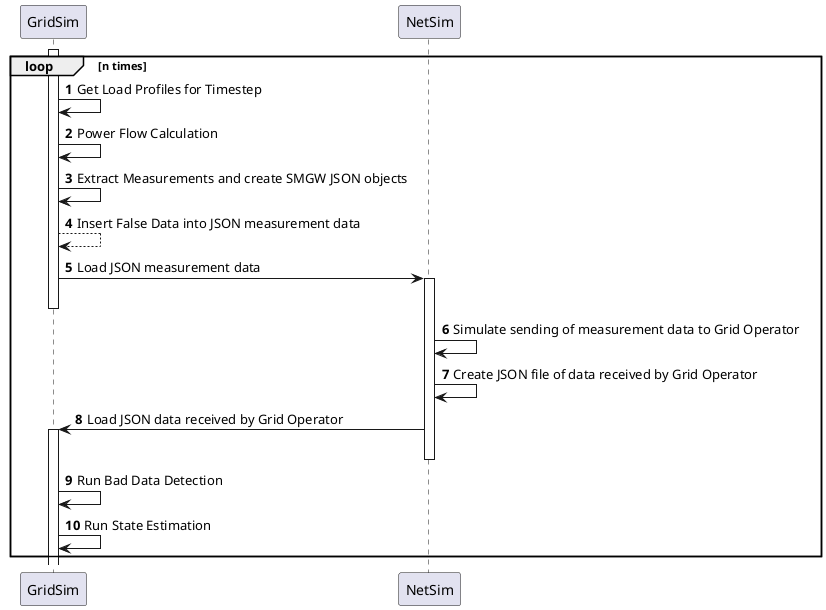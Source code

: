 @startuml
'https://plantuml.com/sequence-diagram

autonumber
loop n times
    activate GridSim
    GridSim -> GridSim: Get Load Profiles for Timestep
    GridSim -> GridSim: Power Flow Calculation
    GridSim -> GridSim: Extract Measurements and create SMGW JSON objects
    GridSim --> GridSim: Insert False Data into JSON measurement data
    GridSim -> NetSim: Load JSON measurement data
    activate NetSim
    deactivate GridSim
    NetSim -> NetSim: Simulate sending of measurement data to Grid Operator
    NetSim -> NetSim: Create JSON file of data received by Grid Operator
    NetSim -> GridSim: Load JSON data received by Grid Operator
    activate GridSim
    deactivate NetSim
    GridSim -> GridSim: Run Bad Data Detection
    GridSim -> GridSim: Run State Estimation
end
@enduml